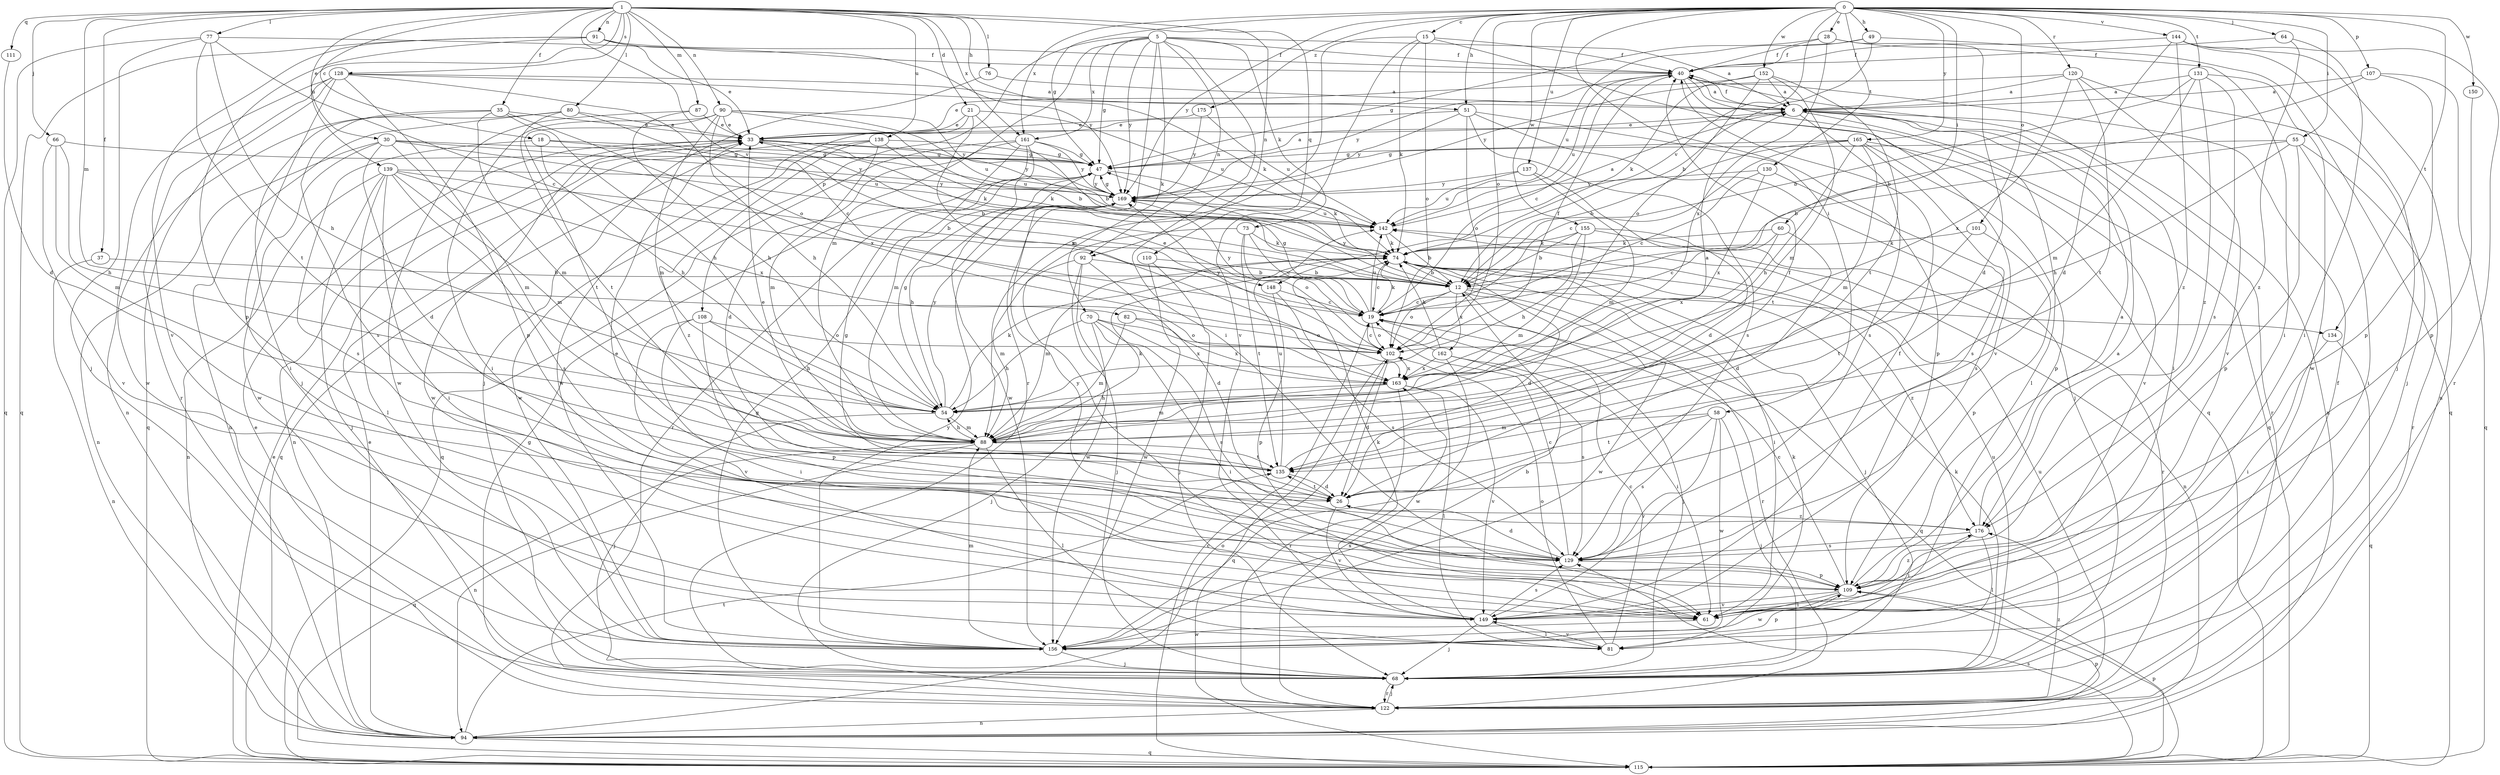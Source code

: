 strict digraph  {
0;
1;
5;
6;
12;
15;
18;
19;
21;
26;
28;
30;
33;
35;
37;
40;
47;
49;
51;
54;
55;
58;
60;
61;
64;
66;
68;
70;
73;
74;
76;
77;
80;
81;
82;
87;
88;
90;
91;
92;
94;
101;
102;
107;
108;
109;
110;
111;
115;
120;
122;
128;
129;
130;
131;
134;
135;
137;
138;
139;
142;
144;
148;
149;
150;
152;
155;
156;
161;
162;
163;
165;
169;
175;
176;
0 -> 15  [label=c];
0 -> 28  [label=e];
0 -> 47  [label=g];
0 -> 49  [label=h];
0 -> 51  [label=h];
0 -> 55  [label=i];
0 -> 58  [label=i];
0 -> 60  [label=i];
0 -> 64  [label=j];
0 -> 101  [label=o];
0 -> 102  [label=o];
0 -> 107  [label=p];
0 -> 120  [label=r];
0 -> 130  [label=t];
0 -> 131  [label=t];
0 -> 134  [label=t];
0 -> 137  [label=u];
0 -> 144  [label=v];
0 -> 148  [label=v];
0 -> 150  [label=w];
0 -> 152  [label=w];
0 -> 155  [label=w];
0 -> 161  [label=x];
0 -> 165  [label=y];
0 -> 169  [label=y];
0 -> 175  [label=z];
1 -> 18  [label=c];
1 -> 21  [label=d];
1 -> 30  [label=e];
1 -> 35  [label=f];
1 -> 37  [label=f];
1 -> 51  [label=h];
1 -> 66  [label=j];
1 -> 76  [label=l];
1 -> 77  [label=l];
1 -> 80  [label=l];
1 -> 82  [label=m];
1 -> 87  [label=m];
1 -> 90  [label=n];
1 -> 91  [label=n];
1 -> 92  [label=n];
1 -> 110  [label=q];
1 -> 111  [label=q];
1 -> 128  [label=s];
1 -> 138  [label=u];
1 -> 139  [label=u];
1 -> 148  [label=v];
1 -> 161  [label=x];
5 -> 6  [label=a];
5 -> 40  [label=f];
5 -> 47  [label=g];
5 -> 61  [label=i];
5 -> 70  [label=k];
5 -> 73  [label=k];
5 -> 88  [label=m];
5 -> 92  [label=n];
5 -> 108  [label=p];
5 -> 122  [label=r];
5 -> 161  [label=x];
5 -> 169  [label=y];
6 -> 33  [label=e];
6 -> 40  [label=f];
6 -> 61  [label=i];
6 -> 81  [label=l];
6 -> 122  [label=r];
6 -> 129  [label=s];
12 -> 19  [label=c];
12 -> 102  [label=o];
12 -> 115  [label=q];
12 -> 122  [label=r];
12 -> 134  [label=t];
12 -> 156  [label=w];
12 -> 162  [label=x];
12 -> 169  [label=y];
15 -> 40  [label=f];
15 -> 74  [label=k];
15 -> 88  [label=m];
15 -> 102  [label=o];
15 -> 115  [label=q];
15 -> 149  [label=v];
18 -> 47  [label=g];
18 -> 54  [label=h];
18 -> 129  [label=s];
18 -> 142  [label=u];
19 -> 47  [label=g];
19 -> 68  [label=j];
19 -> 74  [label=k];
19 -> 102  [label=o];
19 -> 142  [label=u];
19 -> 169  [label=y];
21 -> 12  [label=b];
21 -> 33  [label=e];
21 -> 142  [label=u];
21 -> 156  [label=w];
21 -> 163  [label=x];
26 -> 47  [label=g];
26 -> 135  [label=t];
26 -> 149  [label=v];
26 -> 176  [label=z];
28 -> 26  [label=d];
28 -> 40  [label=f];
28 -> 47  [label=g];
28 -> 61  [label=i];
28 -> 163  [label=x];
30 -> 12  [label=b];
30 -> 26  [label=d];
30 -> 47  [label=g];
30 -> 88  [label=m];
30 -> 94  [label=n];
30 -> 156  [label=w];
30 -> 169  [label=y];
33 -> 47  [label=g];
33 -> 74  [label=k];
33 -> 94  [label=n];
33 -> 142  [label=u];
33 -> 156  [label=w];
33 -> 169  [label=y];
35 -> 33  [label=e];
35 -> 54  [label=h];
35 -> 61  [label=i];
35 -> 88  [label=m];
35 -> 129  [label=s];
35 -> 163  [label=x];
37 -> 12  [label=b];
37 -> 94  [label=n];
40 -> 6  [label=a];
40 -> 19  [label=c];
40 -> 94  [label=n];
40 -> 115  [label=q];
40 -> 142  [label=u];
40 -> 149  [label=v];
40 -> 169  [label=y];
47 -> 6  [label=a];
47 -> 74  [label=k];
47 -> 169  [label=y];
49 -> 12  [label=b];
49 -> 40  [label=f];
49 -> 115  [label=q];
49 -> 142  [label=u];
51 -> 33  [label=e];
51 -> 68  [label=j];
51 -> 102  [label=o];
51 -> 109  [label=p];
51 -> 129  [label=s];
51 -> 169  [label=y];
54 -> 6  [label=a];
54 -> 47  [label=g];
54 -> 68  [label=j];
54 -> 74  [label=k];
54 -> 88  [label=m];
54 -> 169  [label=y];
55 -> 12  [label=b];
55 -> 47  [label=g];
55 -> 54  [label=h];
55 -> 61  [label=i];
55 -> 109  [label=p];
55 -> 122  [label=r];
58 -> 68  [label=j];
58 -> 88  [label=m];
58 -> 129  [label=s];
58 -> 135  [label=t];
58 -> 149  [label=v];
58 -> 156  [label=w];
60 -> 19  [label=c];
60 -> 26  [label=d];
60 -> 74  [label=k];
60 -> 163  [label=x];
61 -> 156  [label=w];
64 -> 40  [label=f];
64 -> 61  [label=i];
64 -> 176  [label=z];
66 -> 47  [label=g];
66 -> 54  [label=h];
66 -> 88  [label=m];
66 -> 149  [label=v];
68 -> 40  [label=f];
68 -> 74  [label=k];
68 -> 122  [label=r];
68 -> 142  [label=u];
70 -> 54  [label=h];
70 -> 61  [label=i];
70 -> 68  [label=j];
70 -> 102  [label=o];
70 -> 129  [label=s];
70 -> 163  [label=x];
73 -> 19  [label=c];
73 -> 61  [label=i];
73 -> 74  [label=k];
73 -> 102  [label=o];
73 -> 135  [label=t];
74 -> 12  [label=b];
74 -> 19  [label=c];
74 -> 26  [label=d];
74 -> 61  [label=i];
74 -> 68  [label=j];
74 -> 88  [label=m];
74 -> 176  [label=z];
76 -> 6  [label=a];
76 -> 68  [label=j];
77 -> 19  [label=c];
77 -> 40  [label=f];
77 -> 54  [label=h];
77 -> 68  [label=j];
77 -> 115  [label=q];
77 -> 135  [label=t];
80 -> 19  [label=c];
80 -> 33  [label=e];
80 -> 94  [label=n];
80 -> 135  [label=t];
80 -> 156  [label=w];
81 -> 19  [label=c];
81 -> 74  [label=k];
81 -> 102  [label=o];
81 -> 149  [label=v];
82 -> 88  [label=m];
82 -> 102  [label=o];
82 -> 163  [label=x];
87 -> 33  [label=e];
87 -> 54  [label=h];
87 -> 156  [label=w];
88 -> 54  [label=h];
88 -> 74  [label=k];
88 -> 81  [label=l];
88 -> 94  [label=n];
88 -> 115  [label=q];
88 -> 135  [label=t];
90 -> 12  [label=b];
90 -> 33  [label=e];
90 -> 54  [label=h];
90 -> 61  [label=i];
90 -> 88  [label=m];
90 -> 135  [label=t];
90 -> 142  [label=u];
90 -> 169  [label=y];
91 -> 33  [label=e];
91 -> 40  [label=f];
91 -> 109  [label=p];
91 -> 115  [label=q];
91 -> 149  [label=v];
91 -> 169  [label=y];
92 -> 12  [label=b];
92 -> 26  [label=d];
92 -> 68  [label=j];
92 -> 88  [label=m];
92 -> 156  [label=w];
94 -> 33  [label=e];
94 -> 102  [label=o];
94 -> 109  [label=p];
94 -> 115  [label=q];
94 -> 135  [label=t];
101 -> 74  [label=k];
101 -> 109  [label=p];
101 -> 135  [label=t];
102 -> 19  [label=c];
102 -> 26  [label=d];
102 -> 40  [label=f];
102 -> 115  [label=q];
102 -> 163  [label=x];
102 -> 169  [label=y];
107 -> 6  [label=a];
107 -> 12  [label=b];
107 -> 109  [label=p];
107 -> 115  [label=q];
108 -> 54  [label=h];
108 -> 61  [label=i];
108 -> 102  [label=o];
108 -> 109  [label=p];
108 -> 149  [label=v];
109 -> 6  [label=a];
109 -> 19  [label=c];
109 -> 61  [label=i];
109 -> 149  [label=v];
109 -> 156  [label=w];
109 -> 176  [label=z];
110 -> 12  [label=b];
110 -> 68  [label=j];
110 -> 156  [label=w];
111 -> 26  [label=d];
115 -> 19  [label=c];
115 -> 33  [label=e];
115 -> 109  [label=p];
115 -> 129  [label=s];
120 -> 6  [label=a];
120 -> 68  [label=j];
120 -> 135  [label=t];
120 -> 149  [label=v];
120 -> 163  [label=x];
120 -> 169  [label=y];
122 -> 33  [label=e];
122 -> 47  [label=g];
122 -> 68  [label=j];
122 -> 94  [label=n];
122 -> 142  [label=u];
122 -> 163  [label=x];
122 -> 176  [label=z];
128 -> 6  [label=a];
128 -> 68  [label=j];
128 -> 74  [label=k];
128 -> 94  [label=n];
128 -> 102  [label=o];
128 -> 109  [label=p];
128 -> 115  [label=q];
128 -> 122  [label=r];
129 -> 19  [label=c];
129 -> 26  [label=d];
129 -> 33  [label=e];
129 -> 109  [label=p];
129 -> 169  [label=y];
130 -> 19  [label=c];
130 -> 129  [label=s];
130 -> 163  [label=x];
130 -> 169  [label=y];
131 -> 6  [label=a];
131 -> 12  [label=b];
131 -> 88  [label=m];
131 -> 129  [label=s];
131 -> 156  [label=w];
131 -> 176  [label=z];
134 -> 61  [label=i];
134 -> 115  [label=q];
135 -> 26  [label=d];
135 -> 33  [label=e];
135 -> 40  [label=f];
135 -> 142  [label=u];
137 -> 26  [label=d];
137 -> 88  [label=m];
137 -> 142  [label=u];
137 -> 169  [label=y];
138 -> 47  [label=g];
138 -> 74  [label=k];
138 -> 88  [label=m];
138 -> 115  [label=q];
138 -> 156  [label=w];
138 -> 176  [label=z];
139 -> 12  [label=b];
139 -> 61  [label=i];
139 -> 68  [label=j];
139 -> 81  [label=l];
139 -> 88  [label=m];
139 -> 94  [label=n];
139 -> 129  [label=s];
139 -> 163  [label=x];
139 -> 169  [label=y];
142 -> 6  [label=a];
142 -> 12  [label=b];
142 -> 74  [label=k];
144 -> 26  [label=d];
144 -> 40  [label=f];
144 -> 68  [label=j];
144 -> 94  [label=n];
144 -> 122  [label=r];
144 -> 176  [label=z];
148 -> 19  [label=c];
148 -> 109  [label=p];
148 -> 129  [label=s];
149 -> 40  [label=f];
149 -> 68  [label=j];
149 -> 74  [label=k];
149 -> 81  [label=l];
149 -> 129  [label=s];
150 -> 109  [label=p];
152 -> 6  [label=a];
152 -> 33  [label=e];
152 -> 74  [label=k];
152 -> 88  [label=m];
152 -> 102  [label=o];
152 -> 135  [label=t];
155 -> 12  [label=b];
155 -> 54  [label=h];
155 -> 74  [label=k];
155 -> 88  [label=m];
155 -> 94  [label=n];
155 -> 122  [label=r];
156 -> 12  [label=b];
156 -> 47  [label=g];
156 -> 68  [label=j];
156 -> 88  [label=m];
156 -> 109  [label=p];
156 -> 169  [label=y];
161 -> 26  [label=d];
161 -> 47  [label=g];
161 -> 88  [label=m];
161 -> 115  [label=q];
161 -> 122  [label=r];
161 -> 156  [label=w];
161 -> 169  [label=y];
162 -> 33  [label=e];
162 -> 61  [label=i];
162 -> 74  [label=k];
162 -> 129  [label=s];
162 -> 156  [label=w];
162 -> 163  [label=x];
163 -> 54  [label=h];
163 -> 81  [label=l];
163 -> 88  [label=m];
163 -> 122  [label=r];
163 -> 149  [label=v];
165 -> 12  [label=b];
165 -> 19  [label=c];
165 -> 47  [label=g];
165 -> 54  [label=h];
165 -> 88  [label=m];
165 -> 109  [label=p];
165 -> 129  [label=s];
165 -> 149  [label=v];
169 -> 47  [label=g];
169 -> 54  [label=h];
169 -> 142  [label=u];
175 -> 33  [label=e];
175 -> 142  [label=u];
175 -> 169  [label=y];
176 -> 6  [label=a];
176 -> 61  [label=i];
176 -> 81  [label=l];
176 -> 129  [label=s];
}
